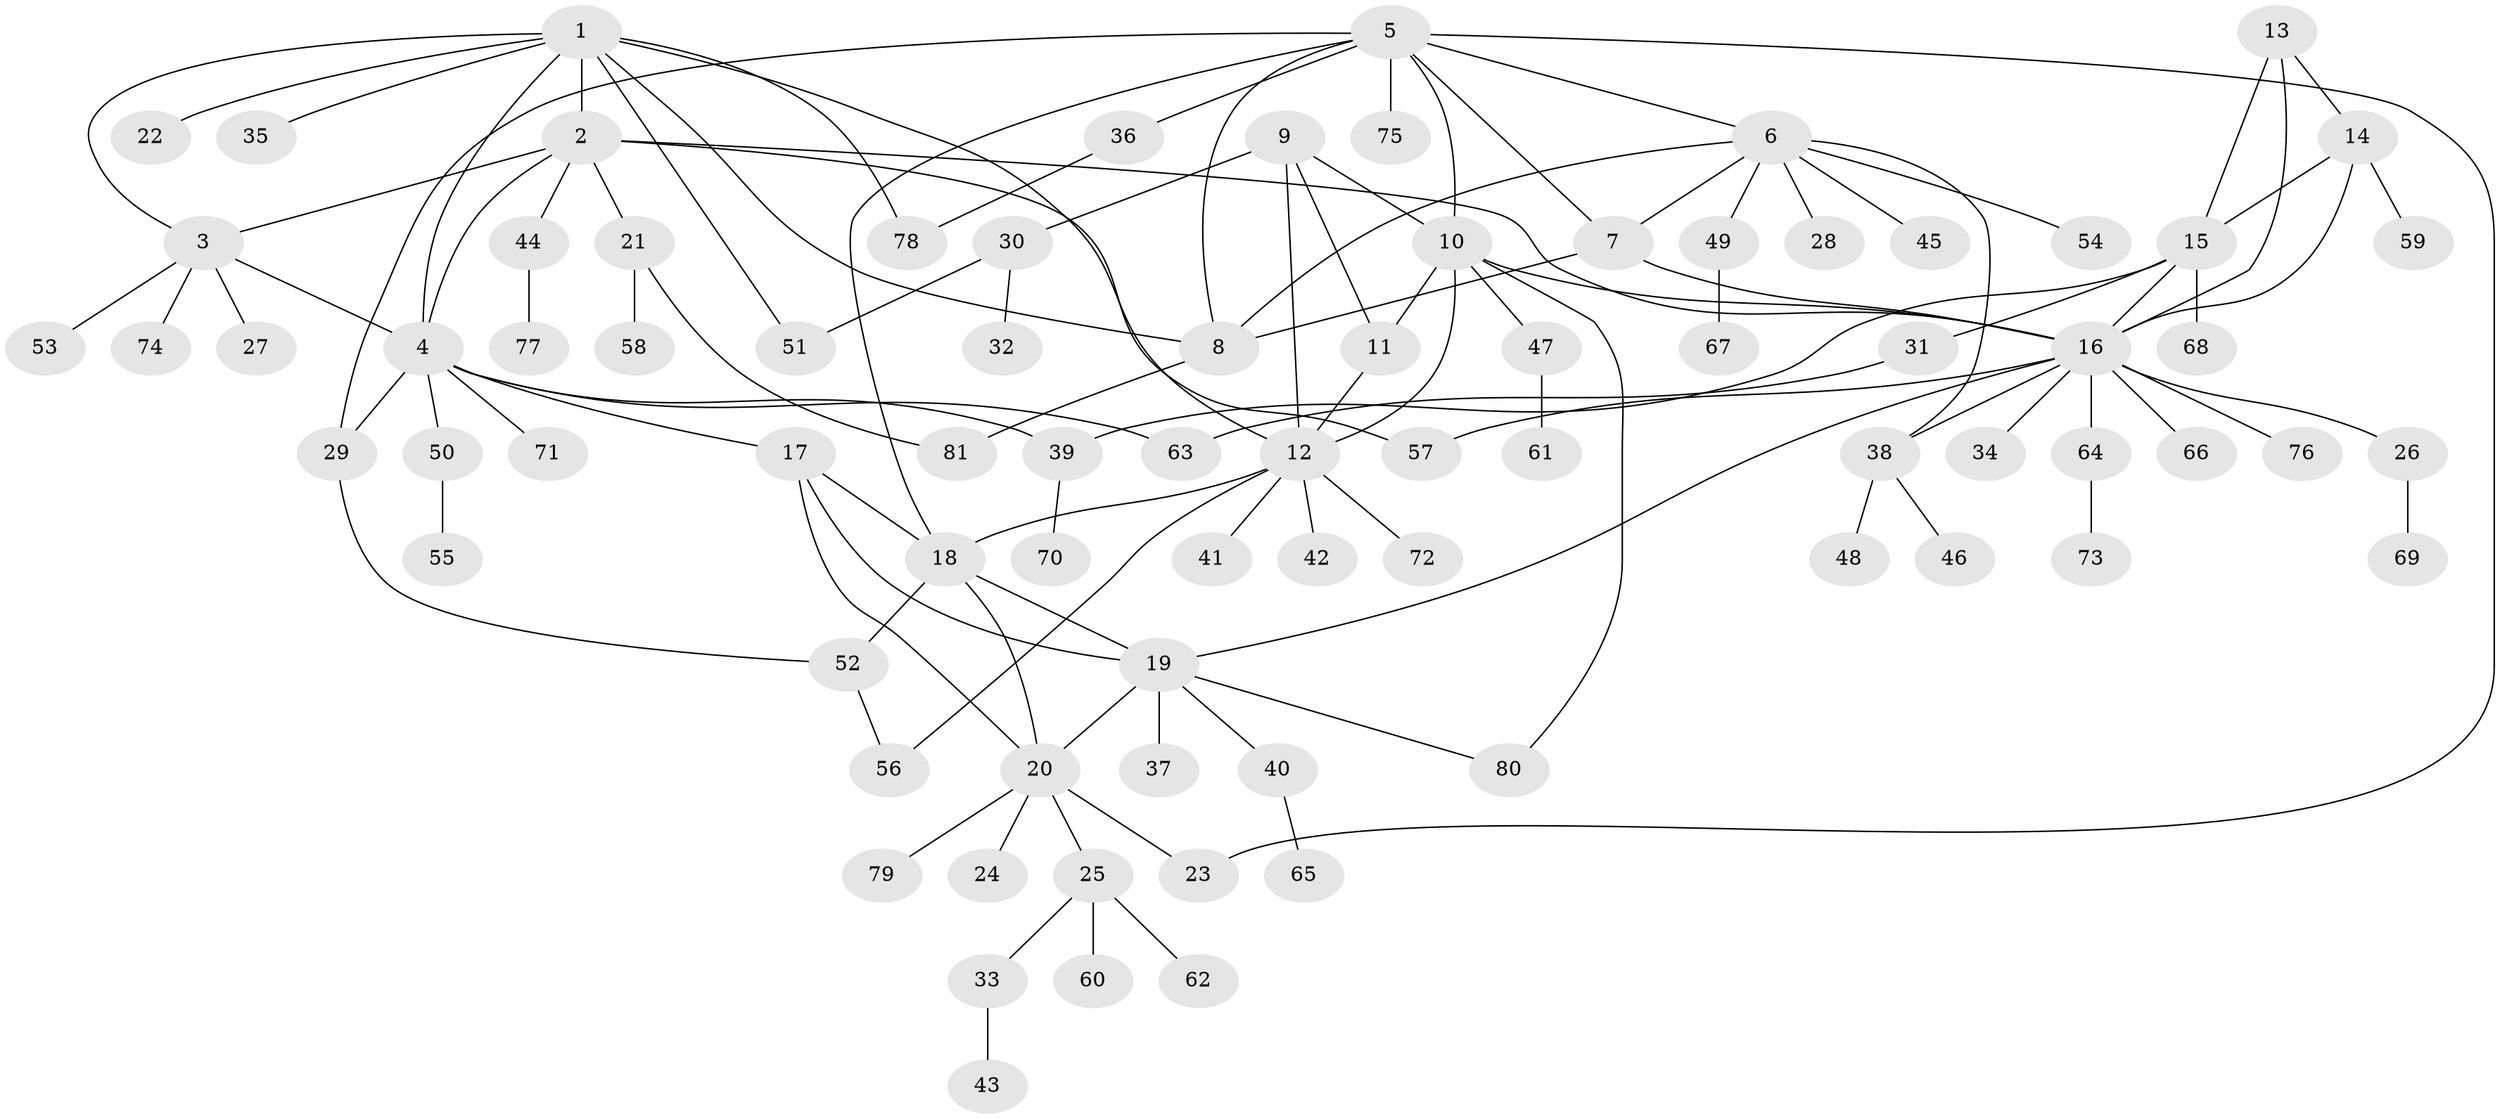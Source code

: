 // coarse degree distribution, {8: 0.017241379310344827, 7: 0.06896551724137931, 5: 0.06896551724137931, 10: 0.034482758620689655, 6: 0.017241379310344827, 3: 0.08620689655172414, 2: 0.2413793103448276, 14: 0.017241379310344827, 1: 0.43103448275862066, 4: 0.017241379310344827}
// Generated by graph-tools (version 1.1) at 2025/24/03/03/25 07:24:11]
// undirected, 81 vertices, 113 edges
graph export_dot {
graph [start="1"]
  node [color=gray90,style=filled];
  1;
  2;
  3;
  4;
  5;
  6;
  7;
  8;
  9;
  10;
  11;
  12;
  13;
  14;
  15;
  16;
  17;
  18;
  19;
  20;
  21;
  22;
  23;
  24;
  25;
  26;
  27;
  28;
  29;
  30;
  31;
  32;
  33;
  34;
  35;
  36;
  37;
  38;
  39;
  40;
  41;
  42;
  43;
  44;
  45;
  46;
  47;
  48;
  49;
  50;
  51;
  52;
  53;
  54;
  55;
  56;
  57;
  58;
  59;
  60;
  61;
  62;
  63;
  64;
  65;
  66;
  67;
  68;
  69;
  70;
  71;
  72;
  73;
  74;
  75;
  76;
  77;
  78;
  79;
  80;
  81;
  1 -- 2;
  1 -- 3;
  1 -- 4;
  1 -- 8;
  1 -- 12;
  1 -- 22;
  1 -- 35;
  1 -- 51;
  1 -- 78;
  2 -- 3;
  2 -- 4;
  2 -- 16;
  2 -- 21;
  2 -- 44;
  2 -- 57;
  3 -- 4;
  3 -- 27;
  3 -- 53;
  3 -- 74;
  4 -- 17;
  4 -- 29;
  4 -- 39;
  4 -- 50;
  4 -- 63;
  4 -- 71;
  5 -- 6;
  5 -- 7;
  5 -- 8;
  5 -- 10;
  5 -- 18;
  5 -- 23;
  5 -- 29;
  5 -- 36;
  5 -- 75;
  6 -- 7;
  6 -- 8;
  6 -- 28;
  6 -- 38;
  6 -- 45;
  6 -- 49;
  6 -- 54;
  7 -- 8;
  7 -- 16;
  8 -- 81;
  9 -- 10;
  9 -- 11;
  9 -- 12;
  9 -- 30;
  10 -- 11;
  10 -- 12;
  10 -- 16;
  10 -- 47;
  10 -- 80;
  11 -- 12;
  12 -- 18;
  12 -- 41;
  12 -- 42;
  12 -- 56;
  12 -- 72;
  13 -- 14;
  13 -- 15;
  13 -- 16;
  14 -- 15;
  14 -- 16;
  14 -- 59;
  15 -- 16;
  15 -- 31;
  15 -- 39;
  15 -- 68;
  16 -- 19;
  16 -- 26;
  16 -- 34;
  16 -- 38;
  16 -- 57;
  16 -- 64;
  16 -- 66;
  16 -- 76;
  17 -- 18;
  17 -- 19;
  17 -- 20;
  18 -- 19;
  18 -- 20;
  18 -- 52;
  19 -- 20;
  19 -- 37;
  19 -- 40;
  19 -- 80;
  20 -- 23;
  20 -- 24;
  20 -- 25;
  20 -- 79;
  21 -- 58;
  21 -- 81;
  25 -- 33;
  25 -- 60;
  25 -- 62;
  26 -- 69;
  29 -- 52;
  30 -- 32;
  30 -- 51;
  31 -- 63;
  33 -- 43;
  36 -- 78;
  38 -- 46;
  38 -- 48;
  39 -- 70;
  40 -- 65;
  44 -- 77;
  47 -- 61;
  49 -- 67;
  50 -- 55;
  52 -- 56;
  64 -- 73;
}
